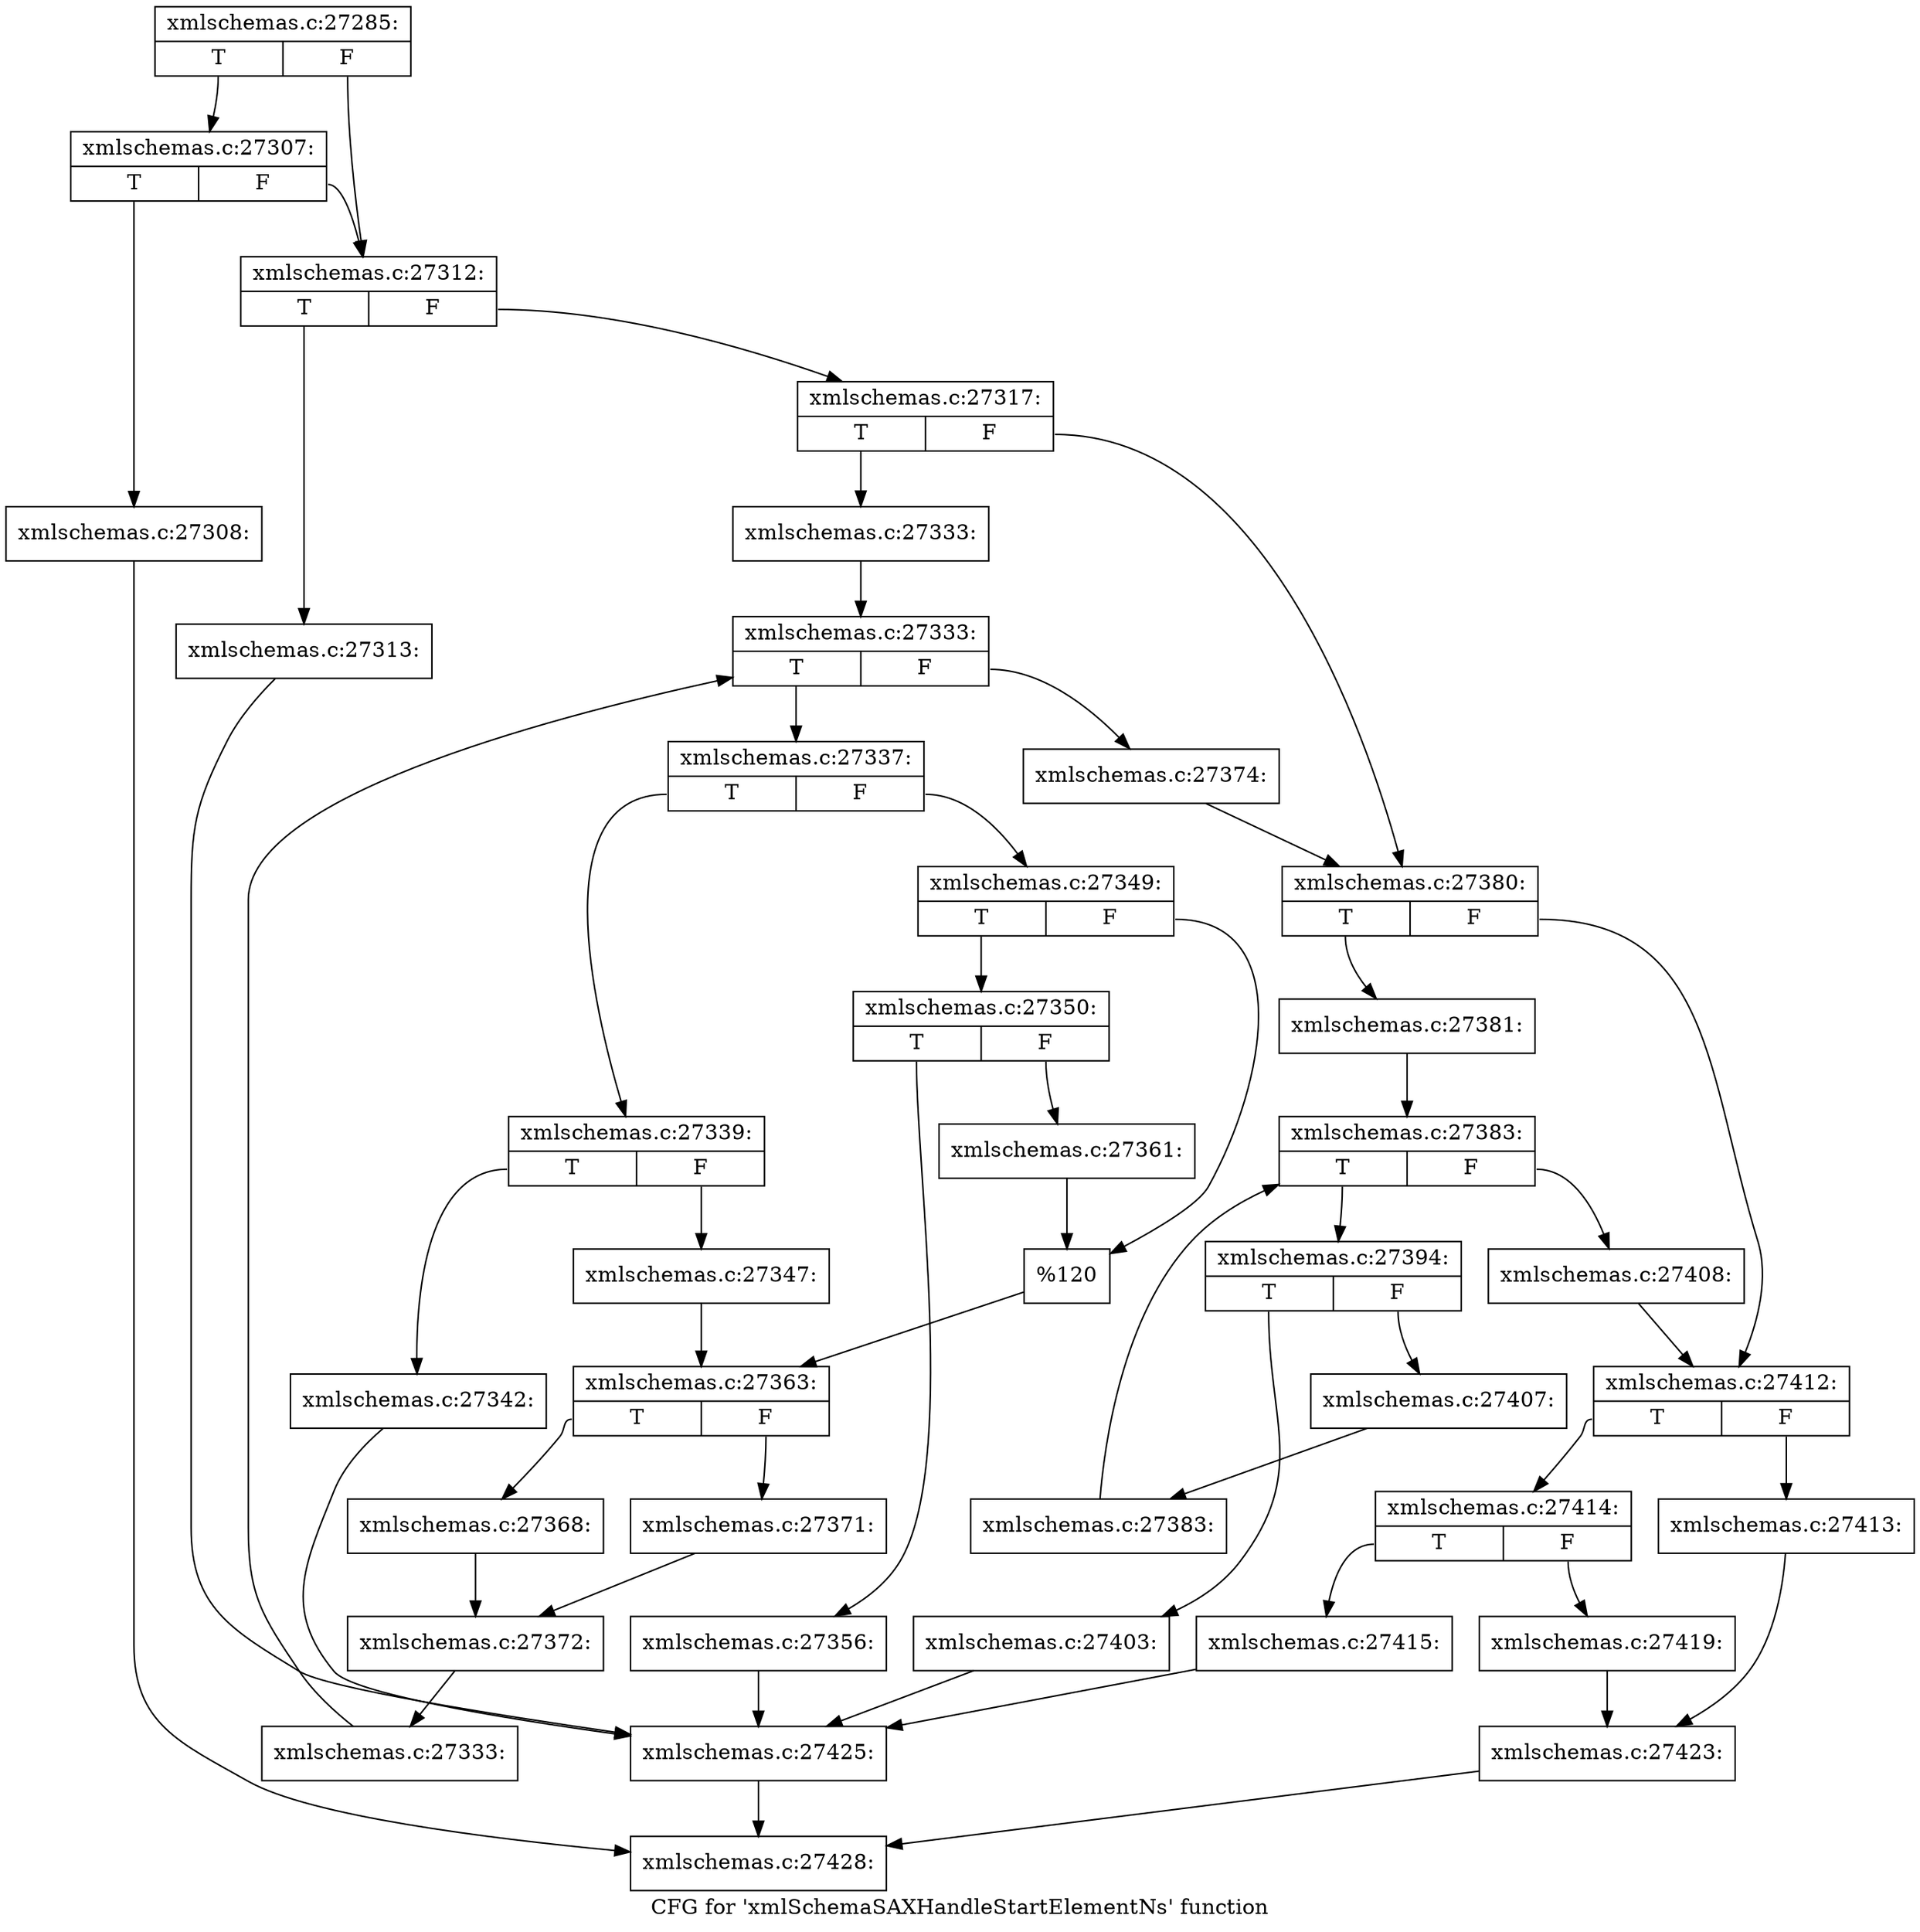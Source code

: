 digraph "CFG for 'xmlSchemaSAXHandleStartElementNs' function" {
	label="CFG for 'xmlSchemaSAXHandleStartElementNs' function";

	Node0x5665c50 [shape=record,label="{xmlschemas.c:27285:|{<s0>T|<s1>F}}"];
	Node0x5665c50:s0 -> Node0x568c460;
	Node0x5665c50:s1 -> Node0x568c410;
	Node0x568c460 [shape=record,label="{xmlschemas.c:27307:|{<s0>T|<s1>F}}"];
	Node0x568c460:s0 -> Node0x568c3c0;
	Node0x568c460:s1 -> Node0x568c410;
	Node0x568c3c0 [shape=record,label="{xmlschemas.c:27308:}"];
	Node0x568c3c0 -> Node0x548f450;
	Node0x568c410 [shape=record,label="{xmlschemas.c:27312:|{<s0>T|<s1>F}}"];
	Node0x568c410:s0 -> Node0x568ce90;
	Node0x568c410:s1 -> Node0x568cee0;
	Node0x568ce90 [shape=record,label="{xmlschemas.c:27313:}"];
	Node0x568ce90 -> Node0x568dfe0;
	Node0x568cee0 [shape=record,label="{xmlschemas.c:27317:|{<s0>T|<s1>F}}"];
	Node0x568cee0:s0 -> Node0x568ec60;
	Node0x568cee0:s1 -> Node0x568f870;
	Node0x568ec60 [shape=record,label="{xmlschemas.c:27333:}"];
	Node0x568ec60 -> Node0x568fdc0;
	Node0x568fdc0 [shape=record,label="{xmlschemas.c:27333:|{<s0>T|<s1>F}}"];
	Node0x568fdc0:s0 -> Node0x568ffc0;
	Node0x568fdc0:s1 -> Node0x568fb20;
	Node0x568ffc0 [shape=record,label="{xmlschemas.c:27337:|{<s0>T|<s1>F}}"];
	Node0x568ffc0:s0 -> Node0x56902e0;
	Node0x568ffc0:s1 -> Node0x5690380;
	Node0x56902e0 [shape=record,label="{xmlschemas.c:27339:|{<s0>T|<s1>F}}"];
	Node0x56902e0:s0 -> Node0x5690b00;
	Node0x56902e0:s1 -> Node0x5690b50;
	Node0x5690b00 [shape=record,label="{xmlschemas.c:27342:}"];
	Node0x5690b00 -> Node0x568dfe0;
	Node0x5690b50 [shape=record,label="{xmlschemas.c:27347:}"];
	Node0x5690b50 -> Node0x5690330;
	Node0x5690380 [shape=record,label="{xmlschemas.c:27349:|{<s0>T|<s1>F}}"];
	Node0x5690380:s0 -> Node0x5691920;
	Node0x5690380:s1 -> Node0x5691970;
	Node0x5691920 [shape=record,label="{xmlschemas.c:27350:|{<s0>T|<s1>F}}"];
	Node0x5691920:s0 -> Node0x5692c30;
	Node0x5691920:s1 -> Node0x5692c80;
	Node0x5692c30 [shape=record,label="{xmlschemas.c:27356:}"];
	Node0x5692c30 -> Node0x568dfe0;
	Node0x5692c80 [shape=record,label="{xmlschemas.c:27361:}"];
	Node0x5692c80 -> Node0x5691970;
	Node0x5691970 [shape=record,label="{%120}"];
	Node0x5691970 -> Node0x5690330;
	Node0x5690330 [shape=record,label="{xmlschemas.c:27363:|{<s0>T|<s1>F}}"];
	Node0x5690330:s0 -> Node0x5693f00;
	Node0x5690330:s1 -> Node0x5693fa0;
	Node0x5693f00 [shape=record,label="{xmlschemas.c:27368:}"];
	Node0x5693f00 -> Node0x5693f50;
	Node0x5693fa0 [shape=record,label="{xmlschemas.c:27371:}"];
	Node0x5693fa0 -> Node0x5693f50;
	Node0x5693f50 [shape=record,label="{xmlschemas.c:27372:}"];
	Node0x5693f50 -> Node0x568ff70;
	Node0x568ff70 [shape=record,label="{xmlschemas.c:27333:}"];
	Node0x568ff70 -> Node0x568fdc0;
	Node0x568fb20 [shape=record,label="{xmlschemas.c:27374:}"];
	Node0x568fb20 -> Node0x568f870;
	Node0x568f870 [shape=record,label="{xmlschemas.c:27380:|{<s0>T|<s1>F}}"];
	Node0x568f870:s0 -> Node0x5696260;
	Node0x568f870:s1 -> Node0x56962b0;
	Node0x5696260 [shape=record,label="{xmlschemas.c:27381:}"];
	Node0x5696260 -> Node0x5696b30;
	Node0x5696b30 [shape=record,label="{xmlschemas.c:27383:|{<s0>T|<s1>F}}"];
	Node0x5696b30:s0 -> Node0x5696d70;
	Node0x5696b30:s1 -> Node0x5696890;
	Node0x5696d70 [shape=record,label="{xmlschemas.c:27394:|{<s0>T|<s1>F}}"];
	Node0x5696d70:s0 -> Node0x56989b0;
	Node0x5696d70:s1 -> Node0x5696c90;
	Node0x56989b0 [shape=record,label="{xmlschemas.c:27403:}"];
	Node0x56989b0 -> Node0x568dfe0;
	Node0x5696c90 [shape=record,label="{xmlschemas.c:27407:}"];
	Node0x5696c90 -> Node0x5696ce0;
	Node0x5696ce0 [shape=record,label="{xmlschemas.c:27383:}"];
	Node0x5696ce0 -> Node0x5696b30;
	Node0x5696890 [shape=record,label="{xmlschemas.c:27408:}"];
	Node0x5696890 -> Node0x56962b0;
	Node0x56962b0 [shape=record,label="{xmlschemas.c:27412:|{<s0>T|<s1>F}}"];
	Node0x56962b0:s0 -> Node0x5698d90;
	Node0x56962b0:s1 -> Node0x569b3e0;
	Node0x5698d90 [shape=record,label="{xmlschemas.c:27414:|{<s0>T|<s1>F}}"];
	Node0x5698d90:s0 -> Node0x569b720;
	Node0x5698d90:s1 -> Node0x569b770;
	Node0x569b720 [shape=record,label="{xmlschemas.c:27415:}"];
	Node0x569b720 -> Node0x568dfe0;
	Node0x569b770 [shape=record,label="{xmlschemas.c:27419:}"];
	Node0x569b770 -> Node0x569bd40;
	Node0x569b3e0 [shape=record,label="{xmlschemas.c:27413:}"];
	Node0x569b3e0 -> Node0x569bd40;
	Node0x569bd40 [shape=record,label="{xmlschemas.c:27423:}"];
	Node0x569bd40 -> Node0x548f450;
	Node0x568dfe0 [shape=record,label="{xmlschemas.c:27425:}"];
	Node0x568dfe0 -> Node0x548f450;
	Node0x548f450 [shape=record,label="{xmlschemas.c:27428:}"];
}
